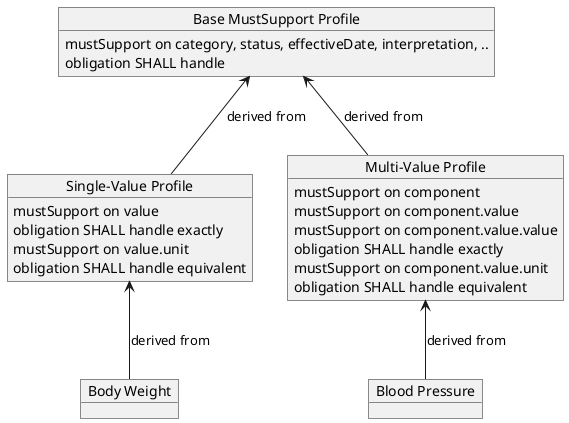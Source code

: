 @startuml

object "Base MustSupport Profile" as obj1 {
    mustSupport on category, status, effectiveDate, interpretation, ..
    obligation SHALL handle
}

object "Single-Value Profile" as obj2 {
    mustSupport on value
    obligation SHALL handle exactly
    mustSupport on value.unit
    obligation SHALL handle equivalent
}

object "Multi-Value Profile" as obj3 {
    mustSupport on component
    mustSupport on component.value
    mustSupport on component.value.value
    obligation SHALL handle exactly
    mustSupport on component.value.unit
    obligation SHALL handle equivalent
}

obj1 <-- obj2 : derived from
obj1 <-- obj3 : derived from

object "Blood Pressure" as obj4
object "Body Weight" as obj5

obj3 <-- obj4  : derived from
obj2 <-- obj5  : derived from


@enduml
